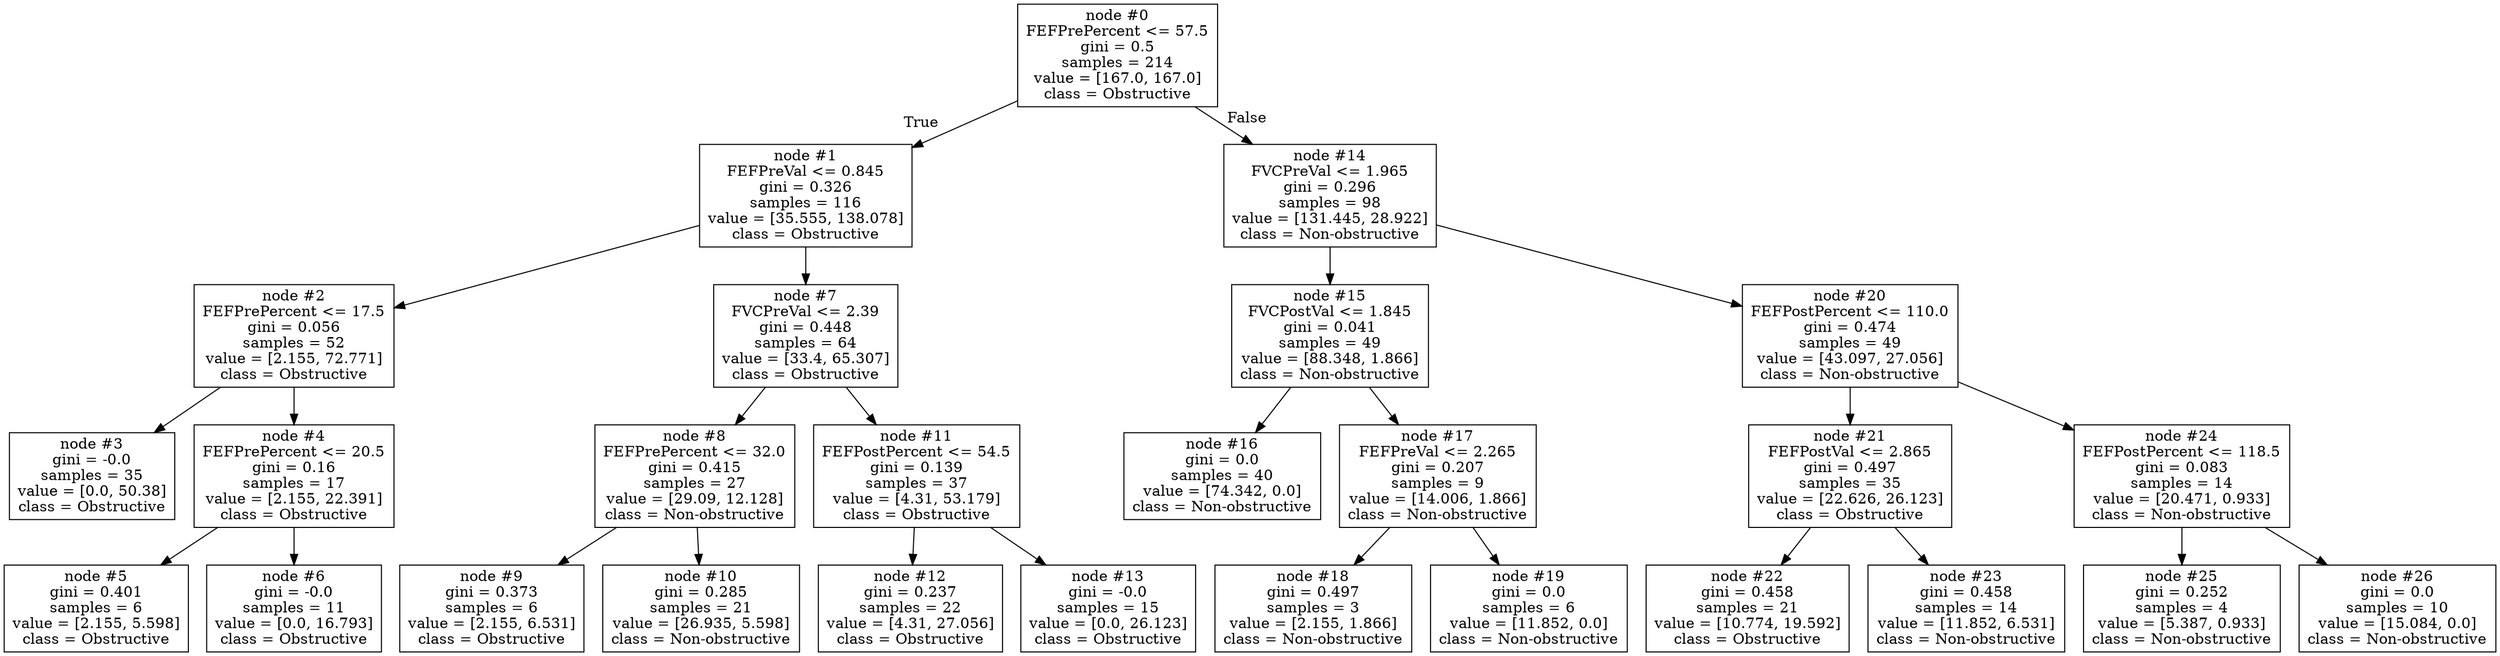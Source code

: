 digraph Tree {
node [shape=box] ;
0 [label="node #0\nFEFPrePercent <= 57.5\ngini = 0.5\nsamples = 214\nvalue = [167.0, 167.0]\nclass = Obstructive"] ;
1 [label="node #1\nFEFPreVal <= 0.845\ngini = 0.326\nsamples = 116\nvalue = [35.555, 138.078]\nclass = Obstructive"] ;
0 -> 1 [labeldistance=2.5, labelangle=45, headlabel="True"] ;
2 [label="node #2\nFEFPrePercent <= 17.5\ngini = 0.056\nsamples = 52\nvalue = [2.155, 72.771]\nclass = Obstructive"] ;
1 -> 2 ;
3 [label="node #3\ngini = -0.0\nsamples = 35\nvalue = [0.0, 50.38]\nclass = Obstructive"] ;
2 -> 3 ;
4 [label="node #4\nFEFPrePercent <= 20.5\ngini = 0.16\nsamples = 17\nvalue = [2.155, 22.391]\nclass = Obstructive"] ;
2 -> 4 ;
5 [label="node #5\ngini = 0.401\nsamples = 6\nvalue = [2.155, 5.598]\nclass = Obstructive"] ;
4 -> 5 ;
6 [label="node #6\ngini = -0.0\nsamples = 11\nvalue = [0.0, 16.793]\nclass = Obstructive"] ;
4 -> 6 ;
7 [label="node #7\nFVCPreVal <= 2.39\ngini = 0.448\nsamples = 64\nvalue = [33.4, 65.307]\nclass = Obstructive"] ;
1 -> 7 ;
8 [label="node #8\nFEFPrePercent <= 32.0\ngini = 0.415\nsamples = 27\nvalue = [29.09, 12.128]\nclass = Non-obstructive"] ;
7 -> 8 ;
9 [label="node #9\ngini = 0.373\nsamples = 6\nvalue = [2.155, 6.531]\nclass = Obstructive"] ;
8 -> 9 ;
10 [label="node #10\ngini = 0.285\nsamples = 21\nvalue = [26.935, 5.598]\nclass = Non-obstructive"] ;
8 -> 10 ;
11 [label="node #11\nFEFPostPercent <= 54.5\ngini = 0.139\nsamples = 37\nvalue = [4.31, 53.179]\nclass = Obstructive"] ;
7 -> 11 ;
12 [label="node #12\ngini = 0.237\nsamples = 22\nvalue = [4.31, 27.056]\nclass = Obstructive"] ;
11 -> 12 ;
13 [label="node #13\ngini = -0.0\nsamples = 15\nvalue = [0.0, 26.123]\nclass = Obstructive"] ;
11 -> 13 ;
14 [label="node #14\nFVCPreVal <= 1.965\ngini = 0.296\nsamples = 98\nvalue = [131.445, 28.922]\nclass = Non-obstructive"] ;
0 -> 14 [labeldistance=2.5, labelangle=-45, headlabel="False"] ;
15 [label="node #15\nFVCPostVal <= 1.845\ngini = 0.041\nsamples = 49\nvalue = [88.348, 1.866]\nclass = Non-obstructive"] ;
14 -> 15 ;
16 [label="node #16\ngini = 0.0\nsamples = 40\nvalue = [74.342, 0.0]\nclass = Non-obstructive"] ;
15 -> 16 ;
17 [label="node #17\nFEFPreVal <= 2.265\ngini = 0.207\nsamples = 9\nvalue = [14.006, 1.866]\nclass = Non-obstructive"] ;
15 -> 17 ;
18 [label="node #18\ngini = 0.497\nsamples = 3\nvalue = [2.155, 1.866]\nclass = Non-obstructive"] ;
17 -> 18 ;
19 [label="node #19\ngini = 0.0\nsamples = 6\nvalue = [11.852, 0.0]\nclass = Non-obstructive"] ;
17 -> 19 ;
20 [label="node #20\nFEFPostPercent <= 110.0\ngini = 0.474\nsamples = 49\nvalue = [43.097, 27.056]\nclass = Non-obstructive"] ;
14 -> 20 ;
21 [label="node #21\nFEFPostVal <= 2.865\ngini = 0.497\nsamples = 35\nvalue = [22.626, 26.123]\nclass = Obstructive"] ;
20 -> 21 ;
22 [label="node #22\ngini = 0.458\nsamples = 21\nvalue = [10.774, 19.592]\nclass = Obstructive"] ;
21 -> 22 ;
23 [label="node #23\ngini = 0.458\nsamples = 14\nvalue = [11.852, 6.531]\nclass = Non-obstructive"] ;
21 -> 23 ;
24 [label="node #24\nFEFPostPercent <= 118.5\ngini = 0.083\nsamples = 14\nvalue = [20.471, 0.933]\nclass = Non-obstructive"] ;
20 -> 24 ;
25 [label="node #25\ngini = 0.252\nsamples = 4\nvalue = [5.387, 0.933]\nclass = Non-obstructive"] ;
24 -> 25 ;
26 [label="node #26\ngini = 0.0\nsamples = 10\nvalue = [15.084, 0.0]\nclass = Non-obstructive"] ;
24 -> 26 ;
}